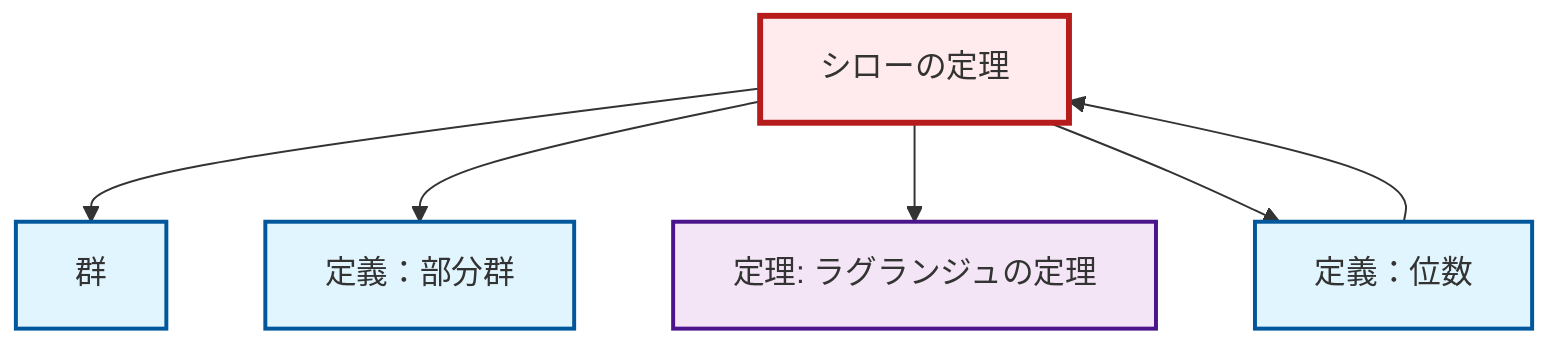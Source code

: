 graph TD
    classDef definition fill:#e1f5fe,stroke:#01579b,stroke-width:2px
    classDef theorem fill:#f3e5f5,stroke:#4a148c,stroke-width:2px
    classDef axiom fill:#fff3e0,stroke:#e65100,stroke-width:2px
    classDef example fill:#e8f5e9,stroke:#1b5e20,stroke-width:2px
    classDef current fill:#ffebee,stroke:#b71c1c,stroke-width:3px
    thm-lagrange["定理: ラグランジュの定理"]:::theorem
    def-group["群"]:::definition
    thm-sylow["シローの定理"]:::theorem
    def-order["定義：位数"]:::definition
    def-subgroup["定義：部分群"]:::definition
    thm-sylow --> def-group
    def-order --> thm-sylow
    thm-sylow --> def-subgroup
    thm-sylow --> thm-lagrange
    thm-sylow --> def-order
    class thm-sylow current